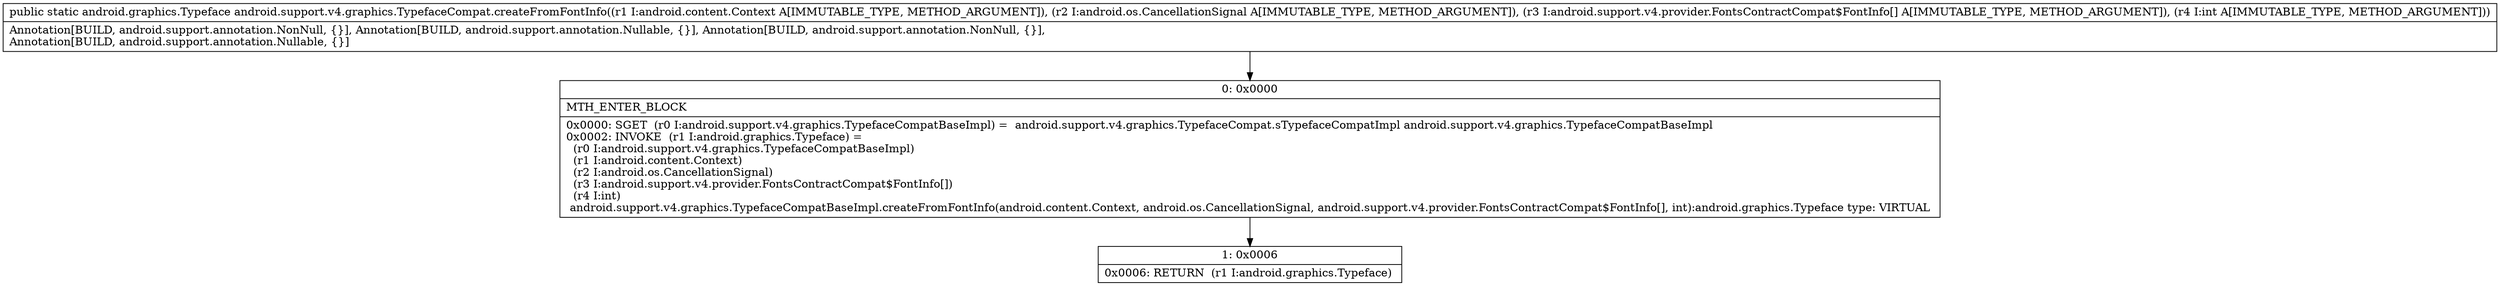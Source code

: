 digraph "CFG forandroid.support.v4.graphics.TypefaceCompat.createFromFontInfo(Landroid\/content\/Context;Landroid\/os\/CancellationSignal;[Landroid\/support\/v4\/provider\/FontsContractCompat$FontInfo;I)Landroid\/graphics\/Typeface;" {
Node_0 [shape=record,label="{0\:\ 0x0000|MTH_ENTER_BLOCK\l|0x0000: SGET  (r0 I:android.support.v4.graphics.TypefaceCompatBaseImpl) =  android.support.v4.graphics.TypefaceCompat.sTypefaceCompatImpl android.support.v4.graphics.TypefaceCompatBaseImpl \l0x0002: INVOKE  (r1 I:android.graphics.Typeface) = \l  (r0 I:android.support.v4.graphics.TypefaceCompatBaseImpl)\l  (r1 I:android.content.Context)\l  (r2 I:android.os.CancellationSignal)\l  (r3 I:android.support.v4.provider.FontsContractCompat$FontInfo[])\l  (r4 I:int)\l android.support.v4.graphics.TypefaceCompatBaseImpl.createFromFontInfo(android.content.Context, android.os.CancellationSignal, android.support.v4.provider.FontsContractCompat$FontInfo[], int):android.graphics.Typeface type: VIRTUAL \l}"];
Node_1 [shape=record,label="{1\:\ 0x0006|0x0006: RETURN  (r1 I:android.graphics.Typeface) \l}"];
MethodNode[shape=record,label="{public static android.graphics.Typeface android.support.v4.graphics.TypefaceCompat.createFromFontInfo((r1 I:android.content.Context A[IMMUTABLE_TYPE, METHOD_ARGUMENT]), (r2 I:android.os.CancellationSignal A[IMMUTABLE_TYPE, METHOD_ARGUMENT]), (r3 I:android.support.v4.provider.FontsContractCompat$FontInfo[] A[IMMUTABLE_TYPE, METHOD_ARGUMENT]), (r4 I:int A[IMMUTABLE_TYPE, METHOD_ARGUMENT]))  | Annotation[BUILD, android.support.annotation.NonNull, \{\}], Annotation[BUILD, android.support.annotation.Nullable, \{\}], Annotation[BUILD, android.support.annotation.NonNull, \{\}], \lAnnotation[BUILD, android.support.annotation.Nullable, \{\}]\l}"];
MethodNode -> Node_0;
Node_0 -> Node_1;
}

